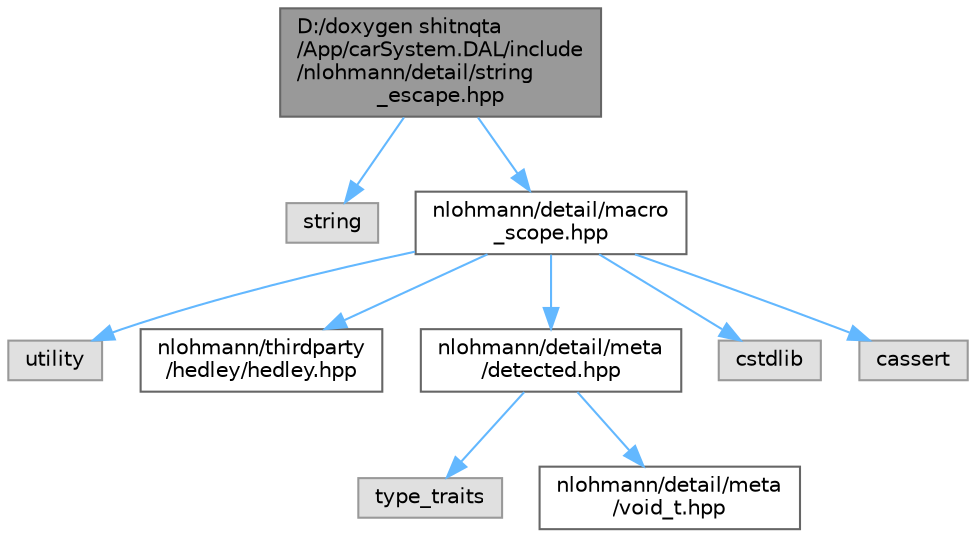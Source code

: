 digraph "D:/doxygen shitnqta/App/carSystem.DAL/include/nlohmann/detail/string_escape.hpp"
{
 // INTERACTIVE_SVG=YES
 // LATEX_PDF_SIZE
  bgcolor="transparent";
  edge [fontname=Helvetica,fontsize=10,labelfontname=Helvetica,labelfontsize=10];
  node [fontname=Helvetica,fontsize=10,shape=box,height=0.2,width=0.4];
  Node1 [id="Node000001",label="D:/doxygen shitnqta\l/App/carSystem.DAL/include\l/nlohmann/detail/string\l_escape.hpp",height=0.2,width=0.4,color="gray40", fillcolor="grey60", style="filled", fontcolor="black",tooltip=" "];
  Node1 -> Node2 [id="edge10_Node000001_Node000002",color="steelblue1",style="solid",tooltip=" "];
  Node2 [id="Node000002",label="string",height=0.2,width=0.4,color="grey60", fillcolor="#E0E0E0", style="filled",tooltip=" "];
  Node1 -> Node3 [id="edge11_Node000001_Node000003",color="steelblue1",style="solid",tooltip=" "];
  Node3 [id="Node000003",label="nlohmann/detail/macro\l_scope.hpp",height=0.2,width=0.4,color="grey40", fillcolor="white", style="filled",URL="$a00206.html",tooltip=" "];
  Node3 -> Node4 [id="edge12_Node000003_Node000004",color="steelblue1",style="solid",tooltip=" "];
  Node4 [id="Node000004",label="utility",height=0.2,width=0.4,color="grey60", fillcolor="#E0E0E0", style="filled",tooltip=" "];
  Node3 -> Node5 [id="edge13_Node000003_Node000005",color="steelblue1",style="solid",tooltip=" "];
  Node5 [id="Node000005",label="nlohmann/thirdparty\l/hedley/hedley.hpp",height=0.2,width=0.4,color="grey40", fillcolor="white", style="filled",URL="$a00260.html",tooltip=" "];
  Node3 -> Node6 [id="edge14_Node000003_Node000006",color="steelblue1",style="solid",tooltip=" "];
  Node6 [id="Node000006",label="nlohmann/detail/meta\l/detected.hpp",height=0.2,width=0.4,color="grey40", fillcolor="white", style="filled",URL="$a00221.html",tooltip=" "];
  Node6 -> Node7 [id="edge15_Node000006_Node000007",color="steelblue1",style="solid",tooltip=" "];
  Node7 [id="Node000007",label="type_traits",height=0.2,width=0.4,color="grey60", fillcolor="#E0E0E0", style="filled",tooltip=" "];
  Node6 -> Node8 [id="edge16_Node000006_Node000008",color="steelblue1",style="solid",tooltip=" "];
  Node8 [id="Node000008",label="nlohmann/detail/meta\l/void_t.hpp",height=0.2,width=0.4,color="grey40", fillcolor="white", style="filled",URL="$a00233.html",tooltip=" "];
  Node3 -> Node9 [id="edge17_Node000003_Node000009",color="steelblue1",style="solid",tooltip=" "];
  Node9 [id="Node000009",label="cstdlib",height=0.2,width=0.4,color="grey60", fillcolor="#E0E0E0", style="filled",tooltip=" "];
  Node3 -> Node10 [id="edge18_Node000003_Node000010",color="steelblue1",style="solid",tooltip=" "];
  Node10 [id="Node000010",label="cassert",height=0.2,width=0.4,color="grey60", fillcolor="#E0E0E0", style="filled",tooltip=" "];
}
